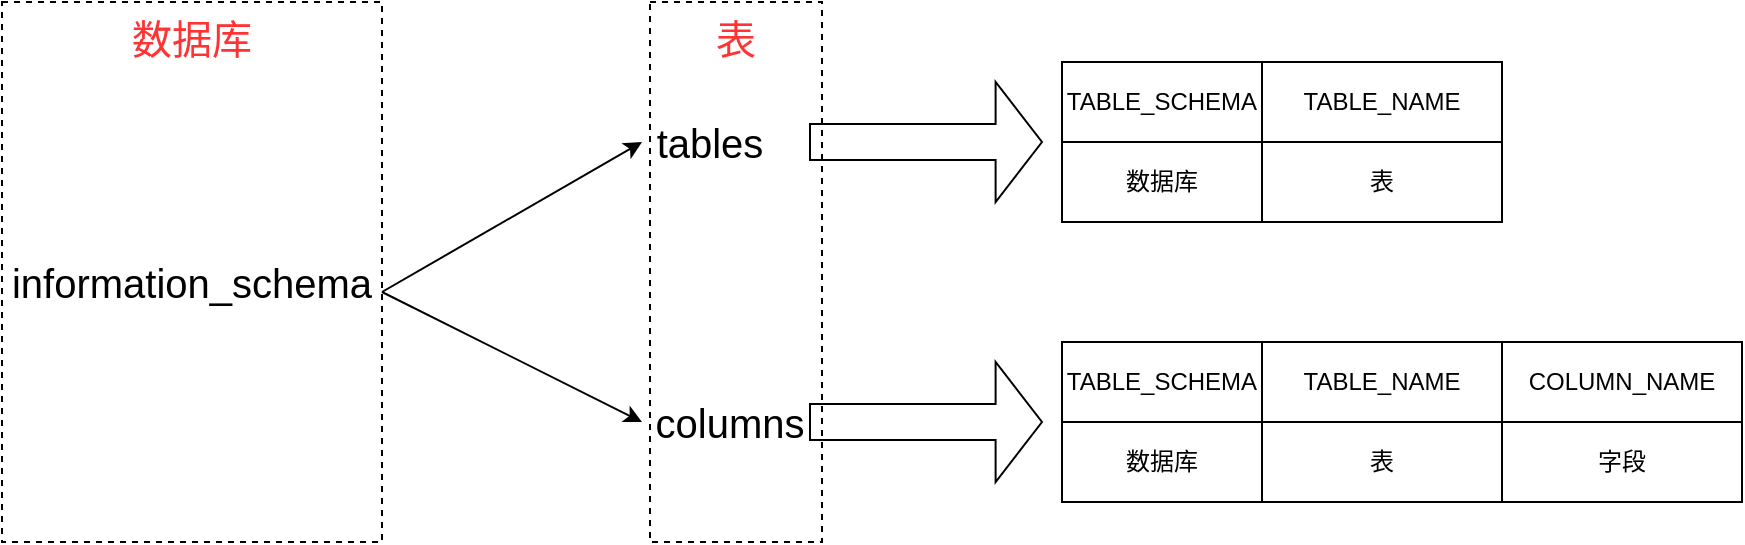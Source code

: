 <mxfile version="13.10.0" type="device"><diagram id="dTaRqU60oGokXfrU7q22" name="Page-1"><mxGraphModel dx="868" dy="394" grid="1" gridSize="10" guides="1" tooltips="1" connect="1" arrows="1" fold="1" page="1" pageScale="1" pageWidth="827" pageHeight="1169" math="0" shadow="0"><root><mxCell id="0"/><mxCell id="1" parent="0"/><mxCell id="o_JfgF6J0ZAkilTwl6Bo-1" value="information_schema" style="text;html=1;strokeColor=none;fillColor=none;align=center;verticalAlign=middle;whiteSpace=wrap;rounded=0;fontSize=20;" vertex="1" parent="1"><mxGeometry x="30" y="190" width="190" height="20" as="geometry"/></mxCell><mxCell id="o_JfgF6J0ZAkilTwl6Bo-2" value="" style="endArrow=classic;html=1;fontSize=20;exitX=1;exitY=0.75;exitDx=0;exitDy=0;" edge="1" parent="1" source="o_JfgF6J0ZAkilTwl6Bo-1"><mxGeometry width="50" height="50" relative="1" as="geometry"><mxPoint x="300" y="180" as="sourcePoint"/><mxPoint x="350" y="130" as="targetPoint"/></mxGeometry></mxCell><mxCell id="o_JfgF6J0ZAkilTwl6Bo-3" value="" style="endArrow=classic;html=1;fontSize=20;exitX=1;exitY=0.75;exitDx=0;exitDy=0;" edge="1" parent="1" source="o_JfgF6J0ZAkilTwl6Bo-1"><mxGeometry width="50" height="50" relative="1" as="geometry"><mxPoint x="220" y="205" as="sourcePoint"/><mxPoint x="350" y="270" as="targetPoint"/></mxGeometry></mxCell><mxCell id="o_JfgF6J0ZAkilTwl6Bo-4" value="tables" style="text;html=1;strokeColor=none;fillColor=none;align=center;verticalAlign=middle;whiteSpace=wrap;rounded=0;fontSize=20;" vertex="1" parent="1"><mxGeometry x="354" y="120" width="60" height="20" as="geometry"/></mxCell><mxCell id="o_JfgF6J0ZAkilTwl6Bo-5" value="columns" style="text;html=1;strokeColor=none;fillColor=none;align=center;verticalAlign=middle;whiteSpace=wrap;rounded=0;fontSize=20;" vertex="1" parent="1"><mxGeometry x="354" y="260" width="80" height="20" as="geometry"/></mxCell><mxCell id="o_JfgF6J0ZAkilTwl6Bo-8" value="&lt;font color=&quot;#ff3333&quot;&gt;数据库&lt;/font&gt;" style="rounded=0;whiteSpace=wrap;html=1;dashed=1;gradientColor=none;fontSize=20;fillColor=none;verticalAlign=top;" vertex="1" parent="1"><mxGeometry x="30" y="60" width="190" height="270" as="geometry"/></mxCell><mxCell id="o_JfgF6J0ZAkilTwl6Bo-9" value="&lt;font color=&quot;#ff3333&quot;&gt;表&lt;/font&gt;" style="rounded=0;whiteSpace=wrap;html=1;dashed=1;gradientColor=none;fontSize=20;fillColor=none;verticalAlign=top;" vertex="1" parent="1"><mxGeometry x="354" y="60" width="86" height="270" as="geometry"/></mxCell><mxCell id="o_JfgF6J0ZAkilTwl6Bo-10" value="" style="shape=singleArrow;whiteSpace=wrap;html=1;fillColor=none;gradientColor=none;fontSize=20;" vertex="1" parent="1"><mxGeometry x="434" y="100" width="116" height="60" as="geometry"/></mxCell><mxCell id="o_JfgF6J0ZAkilTwl6Bo-11" value="" style="shape=singleArrow;whiteSpace=wrap;html=1;fillColor=none;gradientColor=none;fontSize=20;" vertex="1" parent="1"><mxGeometry x="434" y="240" width="116" height="60" as="geometry"/></mxCell><mxCell id="o_JfgF6J0ZAkilTwl6Bo-25" value="" style="shape=partialRectangle;html=1;whiteSpace=wrap;connectable=0;fillColor=none;top=0;left=0;bottom=0;right=0;overflow=hidden;" vertex="1" parent="1"><mxGeometry x="550" y="140" width="60" height="20" as="geometry"/></mxCell><mxCell id="o_JfgF6J0ZAkilTwl6Bo-27" value="" style="shape=table;html=1;whiteSpace=wrap;startSize=0;container=1;collapsible=0;childLayout=tableLayout;fillColor=none;gradientColor=none;fontSize=20;" vertex="1" parent="1"><mxGeometry x="560" y="230" width="340" height="80" as="geometry"/></mxCell><mxCell id="o_JfgF6J0ZAkilTwl6Bo-28" value="" style="shape=partialRectangle;html=1;whiteSpace=wrap;collapsible=0;dropTarget=0;pointerEvents=0;fillColor=none;top=0;left=0;bottom=0;right=0;points=[[0,0.5],[1,0.5]];portConstraint=eastwest;" vertex="1" parent="o_JfgF6J0ZAkilTwl6Bo-27"><mxGeometry width="340" height="40" as="geometry"/></mxCell><mxCell id="o_JfgF6J0ZAkilTwl6Bo-29" value="TABLE_SCHEMA" style="shape=partialRectangle;html=1;whiteSpace=wrap;connectable=0;fillColor=none;top=0;left=0;bottom=0;right=0;overflow=hidden;" vertex="1" parent="o_JfgF6J0ZAkilTwl6Bo-28"><mxGeometry width="100" height="40" as="geometry"/></mxCell><mxCell id="o_JfgF6J0ZAkilTwl6Bo-30" value="TABLE_NAME" style="shape=partialRectangle;html=1;whiteSpace=wrap;connectable=0;fillColor=none;top=0;left=0;bottom=0;right=0;overflow=hidden;" vertex="1" parent="o_JfgF6J0ZAkilTwl6Bo-28"><mxGeometry x="100" width="120" height="40" as="geometry"/></mxCell><mxCell id="o_JfgF6J0ZAkilTwl6Bo-40" value="COLUMN_NAME" style="shape=partialRectangle;html=1;whiteSpace=wrap;connectable=0;fillColor=none;top=0;left=0;bottom=0;right=0;overflow=hidden;" vertex="1" parent="o_JfgF6J0ZAkilTwl6Bo-28"><mxGeometry x="220" width="120" height="40" as="geometry"/></mxCell><mxCell id="o_JfgF6J0ZAkilTwl6Bo-32" value="" style="shape=partialRectangle;html=1;whiteSpace=wrap;collapsible=0;dropTarget=0;pointerEvents=0;fillColor=none;top=0;left=0;bottom=0;right=0;points=[[0,0.5],[1,0.5]];portConstraint=eastwest;" vertex="1" parent="o_JfgF6J0ZAkilTwl6Bo-27"><mxGeometry y="40" width="340" height="40" as="geometry"/></mxCell><mxCell id="o_JfgF6J0ZAkilTwl6Bo-33" value="数据库" style="shape=partialRectangle;html=1;whiteSpace=wrap;connectable=0;fillColor=none;top=0;left=0;bottom=0;right=0;overflow=hidden;" vertex="1" parent="o_JfgF6J0ZAkilTwl6Bo-32"><mxGeometry width="100" height="40" as="geometry"/></mxCell><mxCell id="o_JfgF6J0ZAkilTwl6Bo-34" value="表" style="shape=partialRectangle;html=1;whiteSpace=wrap;connectable=0;fillColor=none;top=0;left=0;bottom=0;right=0;overflow=hidden;" vertex="1" parent="o_JfgF6J0ZAkilTwl6Bo-32"><mxGeometry x="100" width="120" height="40" as="geometry"/></mxCell><mxCell id="o_JfgF6J0ZAkilTwl6Bo-41" value="字段" style="shape=partialRectangle;html=1;whiteSpace=wrap;connectable=0;fillColor=none;top=0;left=0;bottom=0;right=0;overflow=hidden;" vertex="1" parent="o_JfgF6J0ZAkilTwl6Bo-32"><mxGeometry x="220" width="120" height="40" as="geometry"/></mxCell><mxCell id="o_JfgF6J0ZAkilTwl6Bo-42" value="" style="shape=table;html=1;whiteSpace=wrap;startSize=0;container=1;collapsible=0;childLayout=tableLayout;fillColor=none;gradientColor=none;fontSize=20;" vertex="1" parent="1"><mxGeometry x="560" y="90" width="220" height="80" as="geometry"/></mxCell><mxCell id="o_JfgF6J0ZAkilTwl6Bo-43" value="" style="shape=partialRectangle;html=1;whiteSpace=wrap;collapsible=0;dropTarget=0;pointerEvents=0;fillColor=none;top=0;left=0;bottom=0;right=0;points=[[0,0.5],[1,0.5]];portConstraint=eastwest;" vertex="1" parent="o_JfgF6J0ZAkilTwl6Bo-42"><mxGeometry width="220" height="40" as="geometry"/></mxCell><mxCell id="o_JfgF6J0ZAkilTwl6Bo-44" value="TABLE_SCHEMA" style="shape=partialRectangle;html=1;whiteSpace=wrap;connectable=0;fillColor=none;top=0;left=0;bottom=0;right=0;overflow=hidden;" vertex="1" parent="o_JfgF6J0ZAkilTwl6Bo-43"><mxGeometry width="100" height="40" as="geometry"/></mxCell><mxCell id="o_JfgF6J0ZAkilTwl6Bo-45" value="TABLE_NAME" style="shape=partialRectangle;html=1;whiteSpace=wrap;connectable=0;fillColor=none;top=0;left=0;bottom=0;right=0;overflow=hidden;" vertex="1" parent="o_JfgF6J0ZAkilTwl6Bo-43"><mxGeometry x="100" width="120" height="40" as="geometry"/></mxCell><mxCell id="o_JfgF6J0ZAkilTwl6Bo-47" value="" style="shape=partialRectangle;html=1;whiteSpace=wrap;collapsible=0;dropTarget=0;pointerEvents=0;fillColor=none;top=0;left=0;bottom=0;right=0;points=[[0,0.5],[1,0.5]];portConstraint=eastwest;" vertex="1" parent="o_JfgF6J0ZAkilTwl6Bo-42"><mxGeometry y="40" width="220" height="40" as="geometry"/></mxCell><mxCell id="o_JfgF6J0ZAkilTwl6Bo-48" value="数据库" style="shape=partialRectangle;html=1;whiteSpace=wrap;connectable=0;fillColor=none;top=0;left=0;bottom=0;right=0;overflow=hidden;" vertex="1" parent="o_JfgF6J0ZAkilTwl6Bo-47"><mxGeometry width="100" height="40" as="geometry"/></mxCell><mxCell id="o_JfgF6J0ZAkilTwl6Bo-49" value="表" style="shape=partialRectangle;html=1;whiteSpace=wrap;connectable=0;fillColor=none;top=0;left=0;bottom=0;right=0;overflow=hidden;" vertex="1" parent="o_JfgF6J0ZAkilTwl6Bo-47"><mxGeometry x="100" width="120" height="40" as="geometry"/></mxCell></root></mxGraphModel></diagram></mxfile>